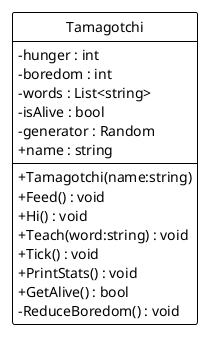 @startuml
!theme plain
skinparam classAttributeIconSize 0
hide circle
class Tamagotchi {
    - hunger : int
    - boredom : int
    - words : List<string>
    - isAlive : bool
    - generator : Random
    + name : string
    + Tamagotchi(name:string)
    + Feed() : void
    + Hi() : void
    + Teach(word:string) : void
    + Tick() : void
    + PrintStats() : void
    + GetAlive() : bool
    - ReduceBoredom() : void
}
@enduml
